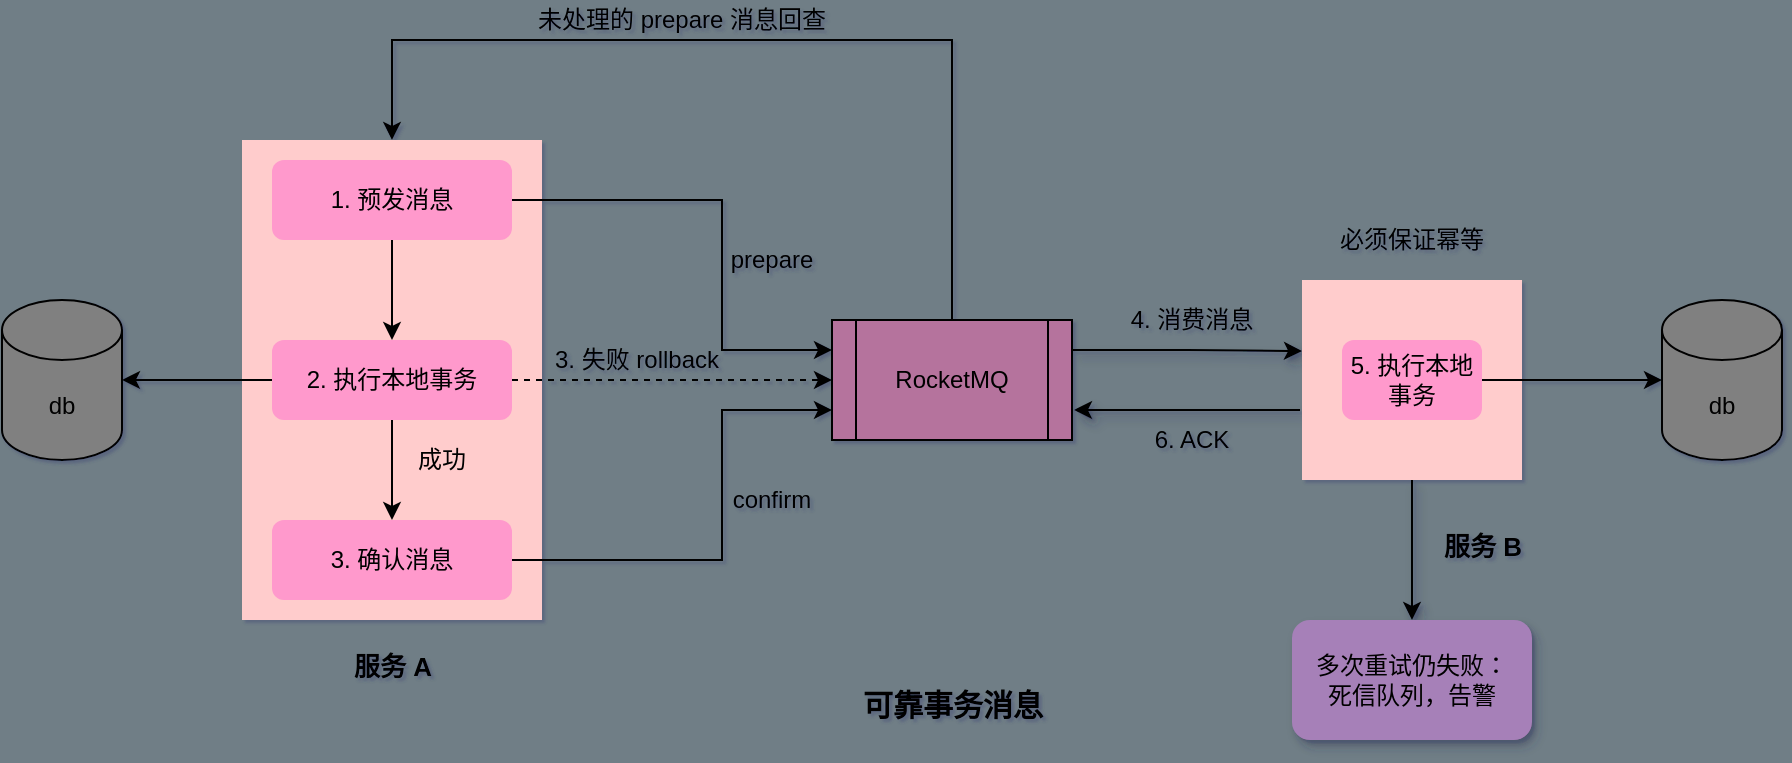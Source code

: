 <mxfile version="14.3.0" type="device"><diagram id="VSArOQDPkqbNzoKQu4Cz" name="第 1 页"><mxGraphModel dx="782" dy="563" grid="1" gridSize="10" guides="1" tooltips="1" connect="1" arrows="1" fold="1" page="1" pageScale="1" pageWidth="1169" pageHeight="827" background="#707E86" math="0" shadow="1"><root><mxCell id="0"/><mxCell id="1" parent="0"/><mxCell id="IEUNFHe-mpkyeE3-Ti9C-1" value="" style="rounded=0;whiteSpace=wrap;html=1;fillColor=#FFCCCC;strokeColor=none;" parent="1" vertex="1"><mxGeometry x="170" y="330" width="150" height="240" as="geometry"/></mxCell><mxCell id="IEUNFHe-mpkyeE3-Ti9C-19" style="edgeStyle=orthogonalEdgeStyle;rounded=0;orthogonalLoop=1;jettySize=auto;html=1;entryX=0.5;entryY=0;entryDx=0;entryDy=0;exitX=0.5;exitY=0;exitDx=0;exitDy=0;" parent="1" source="IEUNFHe-mpkyeE3-Ti9C-2" target="IEUNFHe-mpkyeE3-Ti9C-1" edge="1"><mxGeometry relative="1" as="geometry"><Array as="points"><mxPoint x="525" y="280"/><mxPoint x="245" y="280"/></Array></mxGeometry></mxCell><mxCell id="LP1w-8qsXVErDta8L3q3-1" style="edgeStyle=orthogonalEdgeStyle;rounded=0;orthogonalLoop=1;jettySize=auto;html=1;exitX=1;exitY=0.25;exitDx=0;exitDy=0;entryX=0;entryY=0.355;entryDx=0;entryDy=0;entryPerimeter=0;shadow=1;startArrow=none;startFill=0;endArrow=classic;endFill=1;" parent="1" source="IEUNFHe-mpkyeE3-Ti9C-2" target="IEUNFHe-mpkyeE3-Ti9C-22" edge="1"><mxGeometry relative="1" as="geometry"/></mxCell><mxCell id="LP1w-8qsXVErDta8L3q3-2" style="edgeStyle=orthogonalEdgeStyle;rounded=0;orthogonalLoop=1;jettySize=auto;html=1;exitX=1;exitY=0.75;exitDx=0;exitDy=0;shadow=1;startArrow=classic;startFill=1;endArrow=none;endFill=0;" parent="1" edge="1"><mxGeometry relative="1" as="geometry"><mxPoint x="586" y="465" as="sourcePoint"/><mxPoint x="699" y="465" as="targetPoint"/></mxGeometry></mxCell><mxCell id="IEUNFHe-mpkyeE3-Ti9C-2" value="RocketMQ" style="shape=process;whiteSpace=wrap;html=1;backgroundOutline=1;fillColor=#B5739D;" parent="1" vertex="1"><mxGeometry x="465" y="420" width="120" height="60" as="geometry"/></mxCell><mxCell id="IEUNFHe-mpkyeE3-Ti9C-4" style="edgeStyle=orthogonalEdgeStyle;rounded=0;orthogonalLoop=1;jettySize=auto;html=1;entryX=0;entryY=0.25;entryDx=0;entryDy=0;" parent="1" source="IEUNFHe-mpkyeE3-Ti9C-3" target="IEUNFHe-mpkyeE3-Ti9C-2" edge="1"><mxGeometry relative="1" as="geometry"><Array as="points"><mxPoint x="410" y="360"/><mxPoint x="410" y="435"/></Array></mxGeometry></mxCell><mxCell id="IEUNFHe-mpkyeE3-Ti9C-15" style="edgeStyle=orthogonalEdgeStyle;rounded=0;orthogonalLoop=1;jettySize=auto;html=1;entryX=0.5;entryY=0;entryDx=0;entryDy=0;" parent="1" source="IEUNFHe-mpkyeE3-Ti9C-3" target="IEUNFHe-mpkyeE3-Ti9C-12" edge="1"><mxGeometry relative="1" as="geometry"/></mxCell><mxCell id="IEUNFHe-mpkyeE3-Ti9C-3" value="1. 预发消息" style="rounded=1;whiteSpace=wrap;html=1;strokeColor=none;fillColor=#FF99CC;" parent="1" vertex="1"><mxGeometry x="185" y="340" width="120" height="40" as="geometry"/></mxCell><mxCell id="IEUNFHe-mpkyeE3-Ti9C-5" value="prepare" style="text;html=1;strokeColor=none;fillColor=none;align=center;verticalAlign=middle;whiteSpace=wrap;rounded=0;" parent="1" vertex="1"><mxGeometry x="405" y="380" width="60" height="20" as="geometry"/></mxCell><mxCell id="IEUNFHe-mpkyeE3-Ti9C-8" style="edgeStyle=orthogonalEdgeStyle;rounded=0;orthogonalLoop=1;jettySize=auto;html=1;entryX=0;entryY=0.75;entryDx=0;entryDy=0;" parent="1" source="IEUNFHe-mpkyeE3-Ti9C-7" target="IEUNFHe-mpkyeE3-Ti9C-2" edge="1"><mxGeometry relative="1" as="geometry"><Array as="points"><mxPoint x="410" y="540"/><mxPoint x="410" y="465"/></Array></mxGeometry></mxCell><mxCell id="IEUNFHe-mpkyeE3-Ti9C-7" value="3. 确认消息" style="rounded=1;whiteSpace=wrap;html=1;strokeColor=none;fillColor=#FF99CC;" parent="1" vertex="1"><mxGeometry x="185" y="520" width="120" height="40" as="geometry"/></mxCell><mxCell id="IEUNFHe-mpkyeE3-Ti9C-9" value="confirm" style="text;html=1;strokeColor=none;fillColor=none;align=center;verticalAlign=middle;whiteSpace=wrap;rounded=0;" parent="1" vertex="1"><mxGeometry x="405" y="500" width="60" height="20" as="geometry"/></mxCell><mxCell id="IEUNFHe-mpkyeE3-Ti9C-10" style="edgeStyle=orthogonalEdgeStyle;rounded=0;orthogonalLoop=1;jettySize=auto;html=1;exitX=0.5;exitY=1;exitDx=0;exitDy=0;" parent="1" source="IEUNFHe-mpkyeE3-Ti9C-9" target="IEUNFHe-mpkyeE3-Ti9C-9" edge="1"><mxGeometry relative="1" as="geometry"/></mxCell><mxCell id="IEUNFHe-mpkyeE3-Ti9C-11" value="db" style="shape=cylinder3;whiteSpace=wrap;html=1;boundedLbl=1;backgroundOutline=1;size=15;strokeColor=#000000;fillColor=#808080;" parent="1" vertex="1"><mxGeometry x="50" y="410" width="60" height="80" as="geometry"/></mxCell><mxCell id="IEUNFHe-mpkyeE3-Ti9C-13" style="edgeStyle=orthogonalEdgeStyle;rounded=0;orthogonalLoop=1;jettySize=auto;html=1;entryX=1;entryY=0.5;entryDx=0;entryDy=0;entryPerimeter=0;" parent="1" source="IEUNFHe-mpkyeE3-Ti9C-12" target="IEUNFHe-mpkyeE3-Ti9C-11" edge="1"><mxGeometry relative="1" as="geometry"/></mxCell><mxCell id="IEUNFHe-mpkyeE3-Ti9C-14" style="edgeStyle=orthogonalEdgeStyle;rounded=0;orthogonalLoop=1;jettySize=auto;html=1;dashed=1;" parent="1" source="IEUNFHe-mpkyeE3-Ti9C-12" target="IEUNFHe-mpkyeE3-Ti9C-2" edge="1"><mxGeometry relative="1" as="geometry"/></mxCell><mxCell id="IEUNFHe-mpkyeE3-Ti9C-16" style="edgeStyle=orthogonalEdgeStyle;rounded=0;orthogonalLoop=1;jettySize=auto;html=1;entryX=0.5;entryY=0;entryDx=0;entryDy=0;" parent="1" source="IEUNFHe-mpkyeE3-Ti9C-12" target="IEUNFHe-mpkyeE3-Ti9C-7" edge="1"><mxGeometry relative="1" as="geometry"/></mxCell><mxCell id="IEUNFHe-mpkyeE3-Ti9C-12" value="2. 执行本地事务" style="rounded=1;whiteSpace=wrap;html=1;strokeColor=none;fillColor=#FF99CC;" parent="1" vertex="1"><mxGeometry x="185" y="430" width="120" height="40" as="geometry"/></mxCell><mxCell id="IEUNFHe-mpkyeE3-Ti9C-17" value="3. 失败 rollback" style="text;html=1;strokeColor=none;fillColor=none;align=center;verticalAlign=middle;whiteSpace=wrap;rounded=0;" parent="1" vertex="1"><mxGeometry x="320" y="430" width="95" height="20" as="geometry"/></mxCell><mxCell id="IEUNFHe-mpkyeE3-Ti9C-18" value="成功" style="text;html=1;strokeColor=none;fillColor=none;align=center;verticalAlign=middle;whiteSpace=wrap;rounded=0;" parent="1" vertex="1"><mxGeometry x="250" y="480" width="40" height="20" as="geometry"/></mxCell><mxCell id="IEUNFHe-mpkyeE3-Ti9C-20" value="未处理的 prepare 消息回查" style="text;html=1;strokeColor=none;fillColor=none;align=center;verticalAlign=middle;whiteSpace=wrap;rounded=0;" parent="1" vertex="1"><mxGeometry x="315" y="260" width="150" height="20" as="geometry"/></mxCell><mxCell id="oAg1di4ffv6hCTUpiptV-2" style="edgeStyle=orthogonalEdgeStyle;rounded=0;orthogonalLoop=1;jettySize=auto;html=1;shadow=1;startArrow=none;startFill=0;endArrow=classic;endFill=1;strokeColor=#000000;" edge="1" parent="1" source="IEUNFHe-mpkyeE3-Ti9C-22" target="oAg1di4ffv6hCTUpiptV-1"><mxGeometry relative="1" as="geometry"/></mxCell><mxCell id="IEUNFHe-mpkyeE3-Ti9C-22" value="" style="rounded=0;whiteSpace=wrap;html=1;fillColor=#FFCCCC;strokeColor=none;" parent="1" vertex="1"><mxGeometry x="700" y="400" width="110" height="100" as="geometry"/></mxCell><mxCell id="IEUNFHe-mpkyeE3-Ti9C-26" value="4. 消费消息" style="text;html=1;strokeColor=none;fillColor=none;align=center;verticalAlign=middle;whiteSpace=wrap;rounded=0;" parent="1" vertex="1"><mxGeometry x="610" y="410" width="70" height="20" as="geometry"/></mxCell><mxCell id="IEUNFHe-mpkyeE3-Ti9C-27" value="6. ACK" style="text;html=1;strokeColor=none;fillColor=none;align=center;verticalAlign=middle;whiteSpace=wrap;rounded=0;" parent="1" vertex="1"><mxGeometry x="610" y="470" width="70" height="20" as="geometry"/></mxCell><mxCell id="IEUNFHe-mpkyeE3-Ti9C-28" value="db" style="shape=cylinder3;whiteSpace=wrap;html=1;boundedLbl=1;backgroundOutline=1;size=15;strokeColor=#000000;fillColor=#808080;" parent="1" vertex="1"><mxGeometry x="880" y="410" width="60" height="80" as="geometry"/></mxCell><mxCell id="IEUNFHe-mpkyeE3-Ti9C-31" style="edgeStyle=orthogonalEdgeStyle;rounded=0;orthogonalLoop=1;jettySize=auto;html=1;entryX=0;entryY=0.5;entryDx=0;entryDy=0;entryPerimeter=0;startArrow=none;startFill=0;endArrow=classic;endFill=1;" parent="1" source="IEUNFHe-mpkyeE3-Ti9C-30" target="IEUNFHe-mpkyeE3-Ti9C-28" edge="1"><mxGeometry relative="1" as="geometry"/></mxCell><mxCell id="IEUNFHe-mpkyeE3-Ti9C-30" value="5. 执行本地事务" style="rounded=1;whiteSpace=wrap;html=1;strokeColor=none;fillColor=#FF99CC;" parent="1" vertex="1"><mxGeometry x="720" y="430" width="70" height="40" as="geometry"/></mxCell><mxCell id="IEUNFHe-mpkyeE3-Ti9C-32" value="必须保证幂等" style="text;html=1;strokeColor=none;fillColor=none;align=center;verticalAlign=middle;whiteSpace=wrap;rounded=0;" parent="1" vertex="1"><mxGeometry x="695" y="370" width="120" height="20" as="geometry"/></mxCell><mxCell id="IEUNFHe-mpkyeE3-Ti9C-33" value="&lt;font style=&quot;font-size: 15px&quot;&gt;可靠事务消息&lt;/font&gt;" style="text;strokeColor=none;fillColor=none;html=1;fontSize=24;fontStyle=1;verticalAlign=middle;align=center;" parent="1" vertex="1"><mxGeometry x="475" y="590" width="100" height="40" as="geometry"/></mxCell><mxCell id="IEUNFHe-mpkyeE3-Ti9C-34" value="&lt;font style=&quot;font-size: 13px&quot;&gt;服务 A&lt;/font&gt;" style="text;strokeColor=none;fillColor=none;html=1;fontSize=24;fontStyle=1;verticalAlign=middle;align=center;" parent="1" vertex="1"><mxGeometry x="195" y="580" width="100" height="20" as="geometry"/></mxCell><mxCell id="IEUNFHe-mpkyeE3-Ti9C-35" value="&lt;font style=&quot;font-size: 13px&quot;&gt;服务 B&lt;/font&gt;" style="text;strokeColor=none;fillColor=none;html=1;fontSize=24;fontStyle=1;verticalAlign=middle;align=center;" parent="1" vertex="1"><mxGeometry x="740" y="520" width="100" height="20" as="geometry"/></mxCell><mxCell id="oAg1di4ffv6hCTUpiptV-1" value="多次重试仍失败：&lt;br&gt;死信队列，告警" style="rounded=1;whiteSpace=wrap;html=1;shadow=1;strokeColor=none;fillColor=#A680B8;" vertex="1" parent="1"><mxGeometry x="695" y="570" width="120" height="60" as="geometry"/></mxCell></root></mxGraphModel></diagram></mxfile>
